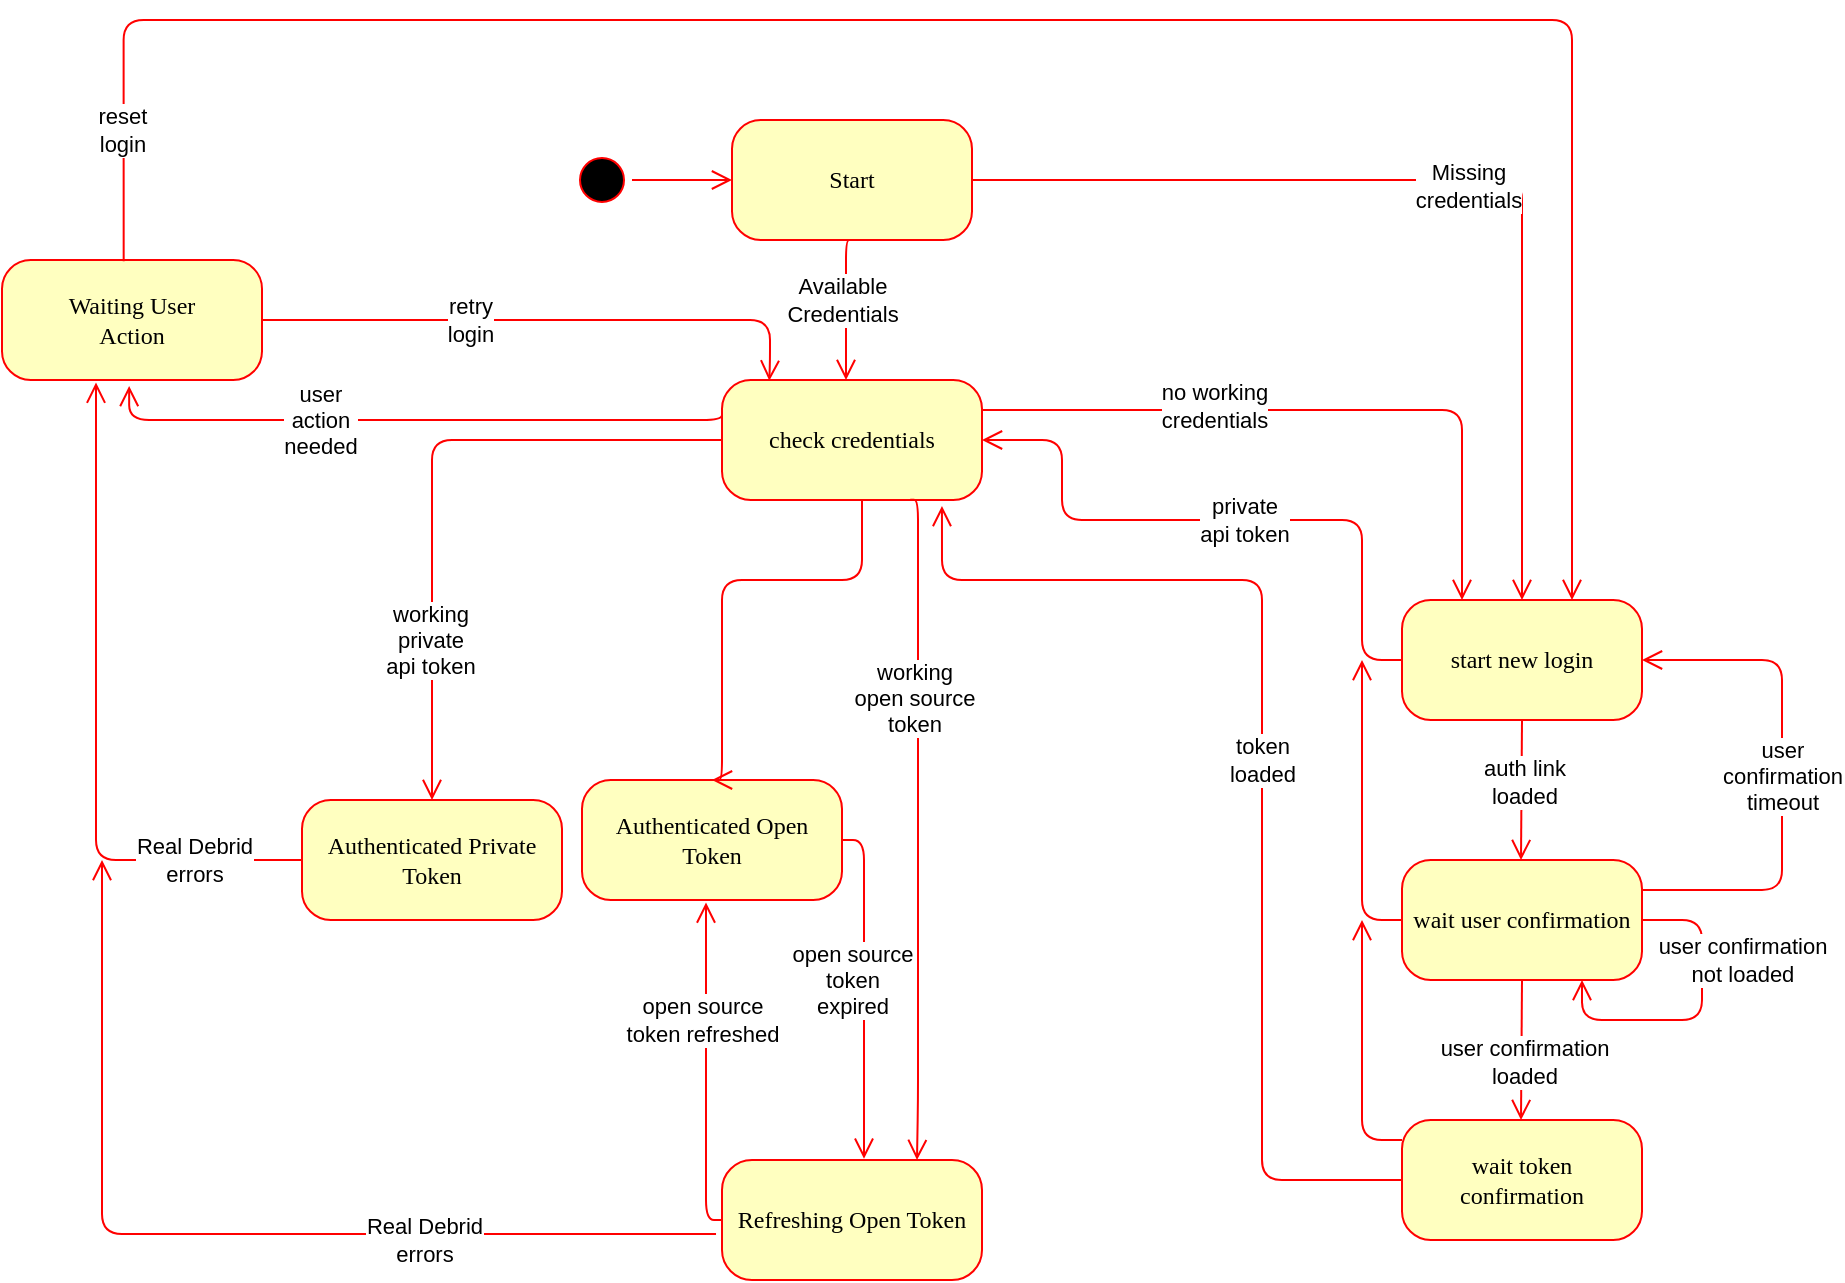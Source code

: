 <mxfile version="15.3.1" type="github">
  <diagram name="Page-1" id="58cdce13-f638-feb5-8d6f-7d28b1aa9fa0">
    <mxGraphModel dx="1021" dy="1112" grid="1" gridSize="10" guides="1" tooltips="1" connect="1" arrows="1" fold="1" page="1" pageScale="1" pageWidth="1100" pageHeight="850" background="none" math="0" shadow="0">
      <root>
        <mxCell id="0" />
        <mxCell id="1" parent="0" />
        <mxCell id="382b91b5511bd0f7-1" value="" style="ellipse;html=1;shape=startState;fillColor=#000000;strokeColor=#ff0000;rounded=1;shadow=0;comic=0;labelBackgroundColor=none;fontFamily=Verdana;fontSize=12;fontColor=#000000;align=center;direction=south;" parent="1" vertex="1">
          <mxGeometry x="385" y="105" width="30" height="30" as="geometry" />
        </mxCell>
        <mxCell id="382b91b5511bd0f7-5" value="Authenticated Open Token" style="rounded=1;whiteSpace=wrap;html=1;arcSize=24;fillColor=#ffffc0;strokeColor=#ff0000;shadow=0;comic=0;labelBackgroundColor=none;fontFamily=Verdana;fontSize=12;fontColor=#000000;align=center;" parent="1" vertex="1">
          <mxGeometry x="390" y="420" width="130" height="60" as="geometry" />
        </mxCell>
        <mxCell id="382b91b5511bd0f7-6" value="Start" style="rounded=1;whiteSpace=wrap;html=1;arcSize=24;fillColor=#ffffc0;strokeColor=#ff0000;shadow=0;comic=0;labelBackgroundColor=none;fontFamily=Verdana;fontSize=12;fontColor=#000000;align=center;" parent="1" vertex="1">
          <mxGeometry x="465" y="90" width="120" height="60" as="geometry" />
        </mxCell>
        <mxCell id="3cde6dad864a17aa-3" style="edgeStyle=orthogonalEdgeStyle;html=1;exitX=1;exitY=0.25;entryX=0.25;entryY=0;labelBackgroundColor=none;endArrow=open;endSize=8;strokeColor=#ff0000;fontFamily=Verdana;fontSize=12;align=left;" parent="1" source="382b91b5511bd0f7-7" target="382b91b5511bd0f7-9" edge="1">
          <mxGeometry relative="1" as="geometry" />
        </mxCell>
        <mxCell id="382b91b5511bd0f7-7" value="check credentials" style="rounded=1;whiteSpace=wrap;html=1;arcSize=24;fillColor=#ffffc0;strokeColor=#ff0000;shadow=0;comic=0;labelBackgroundColor=none;fontFamily=Verdana;fontSize=12;fontColor=#000000;align=center;" parent="1" vertex="1">
          <mxGeometry x="460" y="220" width="130" height="60" as="geometry" />
        </mxCell>
        <mxCell id="3cde6dad864a17aa-4" style="edgeStyle=orthogonalEdgeStyle;html=1;exitX=1;exitY=0.5;labelBackgroundColor=none;endArrow=open;endSize=8;strokeColor=#ff0000;fontFamily=Verdana;fontSize=12;align=left;exitDx=0;exitDy=0;entryX=0.5;entryY=0;entryDx=0;entryDy=0;" parent="1" source="382b91b5511bd0f7-6" target="382b91b5511bd0f7-9" edge="1">
          <mxGeometry relative="1" as="geometry">
            <Array as="points">
              <mxPoint x="860" y="120" />
            </Array>
            <mxPoint x="580" y="160" as="targetPoint" />
          </mxGeometry>
        </mxCell>
        <mxCell id="F9N_rp_ZScv7wXBiVBBy-1" value="Missing&lt;br&gt; credentials" style="edgeLabel;html=1;align=center;verticalAlign=middle;resizable=0;points=[];" parent="3cde6dad864a17aa-4" vertex="1" connectable="0">
          <mxGeometry x="0.021" y="-3" relative="1" as="geometry">
            <mxPoint as="offset" />
          </mxGeometry>
        </mxCell>
        <mxCell id="382b91b5511bd0f7-9" value="start new login" style="rounded=1;whiteSpace=wrap;html=1;arcSize=24;fillColor=#ffffc0;strokeColor=#ff0000;shadow=0;comic=0;labelBackgroundColor=none;fontFamily=Verdana;fontSize=12;fontColor=#000000;align=center;" parent="1" vertex="1">
          <mxGeometry x="800" y="330" width="120" height="60" as="geometry" />
        </mxCell>
        <mxCell id="2a3bc250acf0617d-9" style="edgeStyle=orthogonalEdgeStyle;html=1;labelBackgroundColor=none;endArrow=open;endSize=8;strokeColor=#ff0000;fontFamily=Verdana;fontSize=12;align=left;" parent="1" source="382b91b5511bd0f7-1" target="382b91b5511bd0f7-6" edge="1">
          <mxGeometry relative="1" as="geometry" />
        </mxCell>
        <mxCell id="2a3bc250acf0617d-10" style="edgeStyle=orthogonalEdgeStyle;html=1;labelBackgroundColor=none;endArrow=open;endSize=8;strokeColor=#ff0000;fontFamily=Verdana;fontSize=12;align=left;exitX=0.5;exitY=1;exitDx=0;exitDy=0;" parent="1" source="382b91b5511bd0f7-6" edge="1">
          <mxGeometry relative="1" as="geometry">
            <Array as="points">
              <mxPoint x="522" y="150" />
            </Array>
            <mxPoint x="522" y="220" as="targetPoint" />
          </mxGeometry>
        </mxCell>
        <mxCell id="F9N_rp_ZScv7wXBiVBBy-3" value="Available&lt;br&gt;Credentials" style="edgeLabel;html=1;align=center;verticalAlign=middle;resizable=0;points=[];" parent="1" vertex="1" connectable="0">
          <mxGeometry x="520" y="180" as="geometry" />
        </mxCell>
        <mxCell id="F9N_rp_ZScv7wXBiVBBy-4" value="&lt;div&gt;no working&lt;/div&gt;&lt;div&gt; credentials&lt;/div&gt;" style="edgeLabel;html=1;align=center;verticalAlign=middle;resizable=0;points=[];" parent="1" vertex="1" connectable="0">
          <mxGeometry x="720" y="240" as="geometry">
            <mxPoint x="-14" y="-7" as="offset" />
          </mxGeometry>
        </mxCell>
        <mxCell id="F9N_rp_ZScv7wXBiVBBy-12" value="Refreshing Open Token" style="rounded=1;whiteSpace=wrap;html=1;arcSize=25;fillColor=#ffffc0;strokeColor=#ff0000;shadow=0;comic=0;labelBackgroundColor=none;fontFamily=Verdana;fontSize=12;fontColor=#000000;align=center;" parent="1" vertex="1">
          <mxGeometry x="460" y="610" width="130" height="60" as="geometry" />
        </mxCell>
        <mxCell id="F9N_rp_ZScv7wXBiVBBy-16" style="edgeStyle=elbowEdgeStyle;html=1;labelBackgroundColor=none;endArrow=open;endSize=8;strokeColor=#ff0000;fontFamily=Verdana;fontSize=12;align=left;exitX=0;exitY=0.5;exitDx=0;exitDy=0;entryX=0.478;entryY=1.021;entryDx=0;entryDy=0;entryPerimeter=0;" parent="1" edge="1" target="382b91b5511bd0f7-5" source="F9N_rp_ZScv7wXBiVBBy-12">
          <mxGeometry relative="1" as="geometry">
            <mxPoint x="530" y="540" as="sourcePoint" />
            <mxPoint x="443" y="500" as="targetPoint" />
            <Array as="points">
              <mxPoint x="452" y="560" />
              <mxPoint x="640" y="520" />
              <mxPoint x="540" y="510" />
            </Array>
          </mxGeometry>
        </mxCell>
        <mxCell id="F9N_rp_ZScv7wXBiVBBy-18" style="edgeStyle=orthogonalEdgeStyle;html=1;labelBackgroundColor=none;endArrow=open;endSize=8;strokeColor=#ff0000;fontFamily=Verdana;fontSize=12;align=left;entryX=0.5;entryY=0;entryDx=0;entryDy=0;" parent="1" edge="1" target="382b91b5511bd0f7-5">
          <mxGeometry relative="1" as="geometry">
            <mxPoint x="530" y="280" as="sourcePoint" />
            <Array as="points">
              <mxPoint x="530" y="320" />
              <mxPoint x="460" y="320" />
              <mxPoint x="460" y="420" />
            </Array>
            <mxPoint x="530" y="420" as="targetPoint" />
          </mxGeometry>
        </mxCell>
        <mxCell id="F9N_rp_ZScv7wXBiVBBy-22" style="edgeStyle=orthogonalEdgeStyle;html=1;exitX=0;exitY=0.5;entryX=1;entryY=0.5;labelBackgroundColor=none;endArrow=open;endSize=8;strokeColor=#ff0000;fontFamily=Verdana;fontSize=12;align=left;exitDx=0;exitDy=0;entryDx=0;entryDy=0;" parent="1" source="382b91b5511bd0f7-9" target="382b91b5511bd0f7-7" edge="1">
          <mxGeometry relative="1" as="geometry">
            <mxPoint x="730" y="425" as="sourcePoint" />
            <mxPoint x="990" y="520" as="targetPoint" />
            <Array as="points">
              <mxPoint x="780" y="360" />
              <mxPoint x="780" y="290" />
              <mxPoint x="630" y="290" />
              <mxPoint x="630" y="250" />
            </Array>
          </mxGeometry>
        </mxCell>
        <mxCell id="F9N_rp_ZScv7wXBiVBBy-23" value="private&lt;br&gt;api token" style="edgeLabel;html=1;align=center;verticalAlign=middle;resizable=0;points=[];" parent="F9N_rp_ZScv7wXBiVBBy-22" vertex="1" connectable="0">
          <mxGeometry x="0.071" y="1" relative="1" as="geometry">
            <mxPoint x="22" y="-1" as="offset" />
          </mxGeometry>
        </mxCell>
        <mxCell id="F9N_rp_ZScv7wXBiVBBy-26" value="wait user confirmation" style="rounded=1;whiteSpace=wrap;html=1;arcSize=24;fillColor=#ffffc0;strokeColor=#ff0000;shadow=0;comic=0;labelBackgroundColor=none;fontFamily=Verdana;fontSize=12;fontColor=#000000;align=center;" parent="1" vertex="1">
          <mxGeometry x="800" y="460" width="120" height="60" as="geometry" />
        </mxCell>
        <mxCell id="F9N_rp_ZScv7wXBiVBBy-27" value="&lt;div&gt;wait token&lt;/div&gt;&lt;div&gt;confirmation&lt;br&gt;&lt;/div&gt;" style="rounded=1;whiteSpace=wrap;html=1;arcSize=24;fillColor=#ffffc0;strokeColor=#ff0000;shadow=0;comic=0;labelBackgroundColor=none;fontFamily=Verdana;fontSize=12;fontColor=#000000;align=center;" parent="1" vertex="1">
          <mxGeometry x="800" y="590" width="120" height="60" as="geometry" />
        </mxCell>
        <mxCell id="F9N_rp_ZScv7wXBiVBBy-28" style="edgeStyle=elbowEdgeStyle;html=1;labelBackgroundColor=none;endArrow=open;endSize=8;strokeColor=#ff0000;fontFamily=Verdana;fontSize=12;align=left;exitX=0.5;exitY=1;exitDx=0;exitDy=0;entryX=0.5;entryY=0;entryDx=0;entryDy=0;" parent="1" source="382b91b5511bd0f7-9" target="F9N_rp_ZScv7wXBiVBBy-26" edge="1">
          <mxGeometry relative="1" as="geometry">
            <mxPoint x="859.5" y="400" as="sourcePoint" />
            <mxPoint x="860" y="430" as="targetPoint" />
            <Array as="points">
              <mxPoint x="859.5" y="435" />
            </Array>
          </mxGeometry>
        </mxCell>
        <mxCell id="F9N_rp_ZScv7wXBiVBBy-29" value="&lt;div&gt;auth link&lt;/div&gt;&lt;div&gt;loaded&lt;/div&gt;" style="edgeLabel;html=1;align=center;verticalAlign=middle;resizable=0;points=[];" parent="F9N_rp_ZScv7wXBiVBBy-28" vertex="1" connectable="0">
          <mxGeometry x="-0.394" y="3" relative="1" as="geometry">
            <mxPoint x="-2" y="10" as="offset" />
          </mxGeometry>
        </mxCell>
        <mxCell id="F9N_rp_ZScv7wXBiVBBy-30" style="edgeStyle=orthogonalEdgeStyle;html=1;entryX=0.75;entryY=1;labelBackgroundColor=none;endArrow=open;endSize=8;strokeColor=#ff0000;fontFamily=Verdana;fontSize=12;align=left;exitX=1;exitY=0.5;exitDx=0;exitDy=0;entryDx=0;entryDy=0;" parent="1" source="F9N_rp_ZScv7wXBiVBBy-26" target="F9N_rp_ZScv7wXBiVBBy-26" edge="1">
          <mxGeometry relative="1" as="geometry">
            <mxPoint x="950" y="490" as="sourcePoint" />
            <Array as="points">
              <mxPoint x="950" y="490" />
              <mxPoint x="950" y="540" />
              <mxPoint x="890" y="540" />
            </Array>
            <mxPoint x="780" y="580" as="targetPoint" />
          </mxGeometry>
        </mxCell>
        <mxCell id="F9N_rp_ZScv7wXBiVBBy-31" style="edgeStyle=elbowEdgeStyle;html=1;labelBackgroundColor=none;endArrow=open;endSize=8;strokeColor=#ff0000;fontFamily=Verdana;fontSize=12;align=left;exitX=0.5;exitY=1;exitDx=0;exitDy=0;" parent="1" edge="1">
          <mxGeometry relative="1" as="geometry">
            <mxPoint x="860" y="520" as="sourcePoint" />
            <mxPoint x="860" y="590" as="targetPoint" />
            <Array as="points">
              <mxPoint x="859.5" y="565" />
            </Array>
          </mxGeometry>
        </mxCell>
        <mxCell id="F9N_rp_ZScv7wXBiVBBy-32" value="&lt;div&gt;user confirmation&lt;/div&gt;&lt;div&gt;loaded&lt;br&gt;&lt;/div&gt;" style="edgeLabel;html=1;align=center;verticalAlign=middle;resizable=0;points=[];" parent="F9N_rp_ZScv7wXBiVBBy-31" vertex="1" connectable="0">
          <mxGeometry x="-0.394" y="3" relative="1" as="geometry">
            <mxPoint x="-2" y="20" as="offset" />
          </mxGeometry>
        </mxCell>
        <mxCell id="F9N_rp_ZScv7wXBiVBBy-33" style="edgeStyle=orthogonalEdgeStyle;html=1;entryX=0.846;entryY=1.05;labelBackgroundColor=none;endArrow=open;endSize=8;strokeColor=#ff0000;fontFamily=Verdana;fontSize=12;align=left;exitX=0;exitY=0.5;exitDx=0;exitDy=0;entryDx=0;entryDy=0;entryPerimeter=0;" parent="1" source="F9N_rp_ZScv7wXBiVBBy-27" target="382b91b5511bd0f7-7" edge="1">
          <mxGeometry relative="1" as="geometry">
            <mxPoint x="770" y="610" as="sourcePoint" />
            <Array as="points">
              <mxPoint x="730" y="620" />
              <mxPoint x="730" y="320" />
              <mxPoint x="570" y="320" />
            </Array>
            <mxPoint x="590" y="450" as="targetPoint" />
          </mxGeometry>
        </mxCell>
        <mxCell id="F9N_rp_ZScv7wXBiVBBy-34" value="&lt;div&gt;token&lt;/div&gt;&lt;div&gt;loaded&lt;br&gt;&lt;/div&gt;" style="edgeLabel;html=1;align=center;verticalAlign=middle;resizable=0;points=[];" parent="F9N_rp_ZScv7wXBiVBBy-33" vertex="1" connectable="0">
          <mxGeometry x="0.043" y="-3" relative="1" as="geometry">
            <mxPoint x="-3" y="15" as="offset" />
          </mxGeometry>
        </mxCell>
        <mxCell id="F9N_rp_ZScv7wXBiVBBy-36" value="&lt;div&gt;open source&lt;/div&gt;&lt;div&gt;token refreshed&lt;br&gt;&lt;/div&gt;" style="edgeLabel;html=1;align=center;verticalAlign=middle;resizable=0;points=[];" parent="1" vertex="1" connectable="0">
          <mxGeometry x="450" y="540" as="geometry" />
        </mxCell>
        <mxCell id="F9N_rp_ZScv7wXBiVBBy-37" value="&lt;div&gt;user confirmation&lt;/div&gt;&lt;div&gt;not loaded&lt;br&gt;&lt;/div&gt;" style="edgeLabel;html=1;align=center;verticalAlign=middle;resizable=0;points=[];" parent="1" vertex="1" connectable="0">
          <mxGeometry x="970" y="510" as="geometry" />
        </mxCell>
        <mxCell id="F9N_rp_ZScv7wXBiVBBy-40" style="edgeStyle=elbowEdgeStyle;html=1;labelBackgroundColor=none;endArrow=open;endSize=8;strokeColor=#ff0000;fontFamily=Verdana;fontSize=12;align=left;exitX=1;exitY=0.5;exitDx=0;exitDy=0;entryX=0.543;entryY=-0.01;entryDx=0;entryDy=0;entryPerimeter=0;" parent="1" edge="1" target="F9N_rp_ZScv7wXBiVBBy-12" source="382b91b5511bd0f7-5">
          <mxGeometry relative="1" as="geometry">
            <mxPoint x="520" y="480" as="sourcePoint" />
            <mxPoint x="520" y="540" as="targetPoint" />
            <Array as="points">
              <mxPoint x="531" y="510" />
              <mxPoint x="520" y="510" />
            </Array>
          </mxGeometry>
        </mxCell>
        <mxCell id="F9N_rp_ZScv7wXBiVBBy-41" value="&lt;div&gt;open source&lt;/div&gt;&lt;div&gt;token &lt;br&gt;&lt;/div&gt;&lt;div&gt;expired&lt;br&gt;&lt;/div&gt;" style="edgeLabel;html=1;align=center;verticalAlign=middle;resizable=0;points=[];" parent="F9N_rp_ZScv7wXBiVBBy-40" vertex="1" connectable="0">
          <mxGeometry x="-0.367" y="-1" relative="1" as="geometry">
            <mxPoint x="-5" y="27" as="offset" />
          </mxGeometry>
        </mxCell>
        <mxCell id="F9N_rp_ZScv7wXBiVBBy-42" style="edgeStyle=elbowEdgeStyle;html=1;labelBackgroundColor=none;endArrow=open;endSize=8;strokeColor=#ff0000;fontFamily=Verdana;fontSize=12;align=left;exitX=0;exitY=0.5;exitDx=0;exitDy=0;" parent="1" source="F9N_rp_ZScv7wXBiVBBy-26" edge="1">
          <mxGeometry relative="1" as="geometry">
            <mxPoint x="780" y="490" as="sourcePoint" />
            <mxPoint x="780" y="360" as="targetPoint" />
            <Array as="points">
              <mxPoint x="780" y="350" />
              <mxPoint x="780" y="460" />
              <mxPoint x="790" y="460" />
            </Array>
          </mxGeometry>
        </mxCell>
        <mxCell id="F9N_rp_ZScv7wXBiVBBy-43" style="edgeStyle=elbowEdgeStyle;html=1;labelBackgroundColor=none;endArrow=open;endSize=8;strokeColor=#ff0000;fontFamily=Verdana;fontSize=12;align=left;exitX=0;exitY=0.5;exitDx=0;exitDy=0;" parent="1" edge="1">
          <mxGeometry relative="1" as="geometry">
            <mxPoint x="800" y="600" as="sourcePoint" />
            <mxPoint x="780" y="490" as="targetPoint" />
            <Array as="points">
              <mxPoint x="780" y="460" />
              <mxPoint x="780" y="570" />
              <mxPoint x="790" y="570" />
            </Array>
          </mxGeometry>
        </mxCell>
        <mxCell id="S2DreNZuNs3_jRe_7X1X-1" value="&lt;div&gt;Authenticated Private Token&lt;/div&gt;" style="rounded=1;whiteSpace=wrap;html=1;arcSize=24;fillColor=#ffffc0;strokeColor=#ff0000;shadow=0;comic=0;labelBackgroundColor=none;fontFamily=Verdana;fontSize=12;fontColor=#000000;align=center;" vertex="1" parent="1">
          <mxGeometry x="250" y="430" width="130" height="60" as="geometry" />
        </mxCell>
        <mxCell id="S2DreNZuNs3_jRe_7X1X-2" style="edgeStyle=orthogonalEdgeStyle;html=1;labelBackgroundColor=none;endArrow=open;endSize=8;strokeColor=#ff0000;fontFamily=Verdana;fontSize=12;align=left;entryX=0.5;entryY=0;entryDx=0;entryDy=0;" edge="1" parent="1" target="S2DreNZuNs3_jRe_7X1X-1">
          <mxGeometry relative="1" as="geometry">
            <mxPoint x="460" y="250" as="sourcePoint" />
            <Array as="points">
              <mxPoint x="315" y="250" />
            </Array>
            <mxPoint x="330" y="410" as="targetPoint" />
          </mxGeometry>
        </mxCell>
        <mxCell id="S2DreNZuNs3_jRe_7X1X-3" value="working&lt;br&gt;private&lt;br&gt;api token" style="edgeLabel;html=1;align=center;verticalAlign=middle;resizable=0;points=[];" vertex="1" connectable="0" parent="1">
          <mxGeometry x="330" y="350" as="geometry">
            <mxPoint x="-16" as="offset" />
          </mxGeometry>
        </mxCell>
        <mxCell id="S2DreNZuNs3_jRe_7X1X-4" style="edgeStyle=orthogonalEdgeStyle;html=1;labelBackgroundColor=none;endArrow=open;endSize=8;strokeColor=#ff0000;fontFamily=Verdana;fontSize=12;align=left;entryX=0.75;entryY=0;entryDx=0;entryDy=0;exitX=0.724;exitY=0.998;exitDx=0;exitDy=0;exitPerimeter=0;" edge="1" parent="1" source="382b91b5511bd0f7-7" target="F9N_rp_ZScv7wXBiVBBy-12">
          <mxGeometry relative="1" as="geometry">
            <mxPoint x="530" y="280" as="sourcePoint" />
            <Array as="points">
              <mxPoint x="558" y="280" />
              <mxPoint x="558" y="580" />
            </Array>
            <mxPoint x="400" y="580" as="targetPoint" />
          </mxGeometry>
        </mxCell>
        <mxCell id="S2DreNZuNs3_jRe_7X1X-8" value="&lt;div&gt;Waiting User&lt;/div&gt;&lt;div&gt;Action&lt;/div&gt;" style="rounded=1;whiteSpace=wrap;html=1;arcSize=24;fillColor=#ffffc0;strokeColor=#ff0000;shadow=0;comic=0;labelBackgroundColor=none;fontFamily=Verdana;fontSize=12;fontColor=#000000;align=center;" vertex="1" parent="1">
          <mxGeometry x="100" y="160" width="130" height="60" as="geometry" />
        </mxCell>
        <mxCell id="S2DreNZuNs3_jRe_7X1X-10" style="edgeStyle=orthogonalEdgeStyle;html=1;labelBackgroundColor=none;endArrow=open;endSize=8;strokeColor=#ff0000;fontFamily=Verdana;fontSize=12;align=left;entryX=0.489;entryY=1.05;entryDx=0;entryDy=0;exitX=0;exitY=0.25;exitDx=0;exitDy=0;entryPerimeter=0;" edge="1" parent="1" source="382b91b5511bd0f7-7" target="S2DreNZuNs3_jRe_7X1X-8">
          <mxGeometry relative="1" as="geometry">
            <mxPoint x="250" y="180" as="sourcePoint" />
            <mxPoint x="425" y="180" as="targetPoint" />
            <Array as="points">
              <mxPoint x="460" y="240" />
              <mxPoint x="164" y="240" />
            </Array>
          </mxGeometry>
        </mxCell>
        <mxCell id="S2DreNZuNs3_jRe_7X1X-11" value="&lt;div&gt;user &lt;br&gt;&lt;/div&gt;&lt;div&gt;action &lt;br&gt;&lt;/div&gt;&lt;div&gt;needed&lt;/div&gt;" style="edgeLabel;html=1;align=center;verticalAlign=middle;resizable=0;points=[];" vertex="1" connectable="0" parent="1">
          <mxGeometry x="275" y="240" as="geometry">
            <mxPoint x="-16" as="offset" />
          </mxGeometry>
        </mxCell>
        <mxCell id="S2DreNZuNs3_jRe_7X1X-12" style="edgeStyle=orthogonalEdgeStyle;html=1;labelBackgroundColor=none;endArrow=open;endSize=8;strokeColor=#ff0000;fontFamily=Verdana;fontSize=12;align=left;entryX=0.182;entryY=0.006;entryDx=0;entryDy=0;exitX=1;exitY=0.5;exitDx=0;exitDy=0;entryPerimeter=0;" edge="1" parent="1" source="S2DreNZuNs3_jRe_7X1X-8" target="382b91b5511bd0f7-7">
          <mxGeometry relative="1" as="geometry">
            <mxPoint x="380" y="180" as="sourcePoint" />
            <mxPoint x="126.79" y="120.0" as="targetPoint" />
            <Array as="points">
              <mxPoint x="484" y="190" />
              <mxPoint x="484" y="210" />
              <mxPoint x="484" y="210" />
            </Array>
          </mxGeometry>
        </mxCell>
        <mxCell id="S2DreNZuNs3_jRe_7X1X-13" value="&lt;div&gt;retry&lt;/div&gt;&lt;div&gt;login&lt;br&gt;&lt;/div&gt;" style="edgeLabel;html=1;align=center;verticalAlign=middle;resizable=0;points=[];" vertex="1" connectable="0" parent="1">
          <mxGeometry x="350" y="190" as="geometry">
            <mxPoint x="-16" as="offset" />
          </mxGeometry>
        </mxCell>
        <mxCell id="S2DreNZuNs3_jRe_7X1X-14" style="edgeStyle=orthogonalEdgeStyle;html=1;labelBackgroundColor=none;endArrow=open;endSize=8;strokeColor=#ff0000;fontFamily=Verdana;fontSize=12;align=left;entryX=0.5;entryY=0;entryDx=0;entryDy=0;exitX=0.468;exitY=0.011;exitDx=0;exitDy=0;exitPerimeter=0;" edge="1" parent="1" source="S2DreNZuNs3_jRe_7X1X-8">
          <mxGeometry relative="1" as="geometry">
            <Array as="points">
              <mxPoint x="161" y="40" />
              <mxPoint x="885" y="40" />
            </Array>
            <mxPoint x="885" y="330" as="targetPoint" />
            <mxPoint x="161" y="159" as="sourcePoint" />
          </mxGeometry>
        </mxCell>
        <mxCell id="S2DreNZuNs3_jRe_7X1X-15" value="&lt;div&gt;reset&lt;/div&gt;&lt;div&gt;login&lt;br&gt;&lt;/div&gt;" style="edgeLabel;html=1;align=center;verticalAlign=middle;resizable=0;points=[];" vertex="1" connectable="0" parent="S2DreNZuNs3_jRe_7X1X-14">
          <mxGeometry x="0.021" y="-3" relative="1" as="geometry">
            <mxPoint x="-460" y="52" as="offset" />
          </mxGeometry>
        </mxCell>
        <mxCell id="S2DreNZuNs3_jRe_7X1X-16" style="edgeStyle=orthogonalEdgeStyle;html=1;entryX=1;entryY=0.5;labelBackgroundColor=none;endArrow=open;endSize=8;strokeColor=#ff0000;fontFamily=Verdana;fontSize=12;align=left;exitX=1;exitY=0.25;exitDx=0;exitDy=0;entryDx=0;entryDy=0;" edge="1" parent="1" source="F9N_rp_ZScv7wXBiVBBy-26" target="382b91b5511bd0f7-9">
          <mxGeometry relative="1" as="geometry">
            <mxPoint x="960" y="400" as="sourcePoint" />
            <Array as="points">
              <mxPoint x="990" y="475" />
              <mxPoint x="990" y="360" />
            </Array>
            <mxPoint x="930" y="430" as="targetPoint" />
          </mxGeometry>
        </mxCell>
        <mxCell id="S2DreNZuNs3_jRe_7X1X-17" value="&lt;div&gt;user&lt;/div&gt;&lt;div&gt;confirmation&lt;/div&gt;&lt;div&gt;timeout&lt;br&gt;&lt;/div&gt;" style="edgeLabel;html=1;align=center;verticalAlign=middle;resizable=0;points=[];" vertex="1" connectable="0" parent="1">
          <mxGeometry x="1000.0" y="419.997" as="geometry">
            <mxPoint x="-10" y="-2" as="offset" />
          </mxGeometry>
        </mxCell>
        <mxCell id="S2DreNZuNs3_jRe_7X1X-19" style="edgeStyle=orthogonalEdgeStyle;html=1;labelBackgroundColor=none;endArrow=open;endSize=8;strokeColor=#ff0000;fontFamily=Verdana;fontSize=12;align=left;entryX=0.358;entryY=1.022;entryDx=0;entryDy=0;exitX=0;exitY=0.5;exitDx=0;exitDy=0;entryPerimeter=0;" edge="1" parent="1" source="S2DreNZuNs3_jRe_7X1X-1" target="S2DreNZuNs3_jRe_7X1X-8">
          <mxGeometry relative="1" as="geometry">
            <mxPoint x="250" y="500" as="sourcePoint" />
            <Array as="points">
              <mxPoint x="147" y="460" />
              <mxPoint x="147" y="221" />
            </Array>
            <mxPoint x="105" y="680" as="targetPoint" />
          </mxGeometry>
        </mxCell>
        <mxCell id="S2DreNZuNs3_jRe_7X1X-20" value="&lt;div&gt;Real Debrid&lt;/div&gt;&lt;div&gt;errors&lt;br&gt;&lt;/div&gt;" style="edgeLabel;html=1;align=center;verticalAlign=middle;resizable=0;points=[];" vertex="1" connectable="0" parent="1">
          <mxGeometry x="200" y="460" as="geometry">
            <mxPoint x="-4" as="offset" />
          </mxGeometry>
        </mxCell>
        <mxCell id="S2DreNZuNs3_jRe_7X1X-21" value="working &lt;br&gt;&lt;div&gt;open source&lt;/div&gt;&lt;div&gt;token&lt;br&gt;&lt;/div&gt;" style="edgeLabel;html=1;align=center;verticalAlign=middle;resizable=0;points=[];" vertex="1" connectable="0" parent="1">
          <mxGeometry x="560" y="430" as="geometry">
            <mxPoint x="-4" y="-51" as="offset" />
          </mxGeometry>
        </mxCell>
        <mxCell id="S2DreNZuNs3_jRe_7X1X-22" style="edgeStyle=orthogonalEdgeStyle;html=1;labelBackgroundColor=none;endArrow=open;endSize=8;strokeColor=#ff0000;fontFamily=Verdana;fontSize=12;align=left;exitX=-0.023;exitY=0.617;exitDx=0;exitDy=0;exitPerimeter=0;" edge="1" parent="1" source="F9N_rp_ZScv7wXBiVBBy-12">
          <mxGeometry relative="1" as="geometry">
            <mxPoint x="330" y="758.68" as="sourcePoint" />
            <Array as="points">
              <mxPoint x="150" y="647" />
            </Array>
            <mxPoint x="150" y="460" as="targetPoint" />
          </mxGeometry>
        </mxCell>
        <mxCell id="S2DreNZuNs3_jRe_7X1X-24" value="&lt;div&gt;Real Debrid&lt;/div&gt;&lt;div&gt;errors&lt;br&gt;&lt;/div&gt;" style="edgeLabel;html=1;align=center;verticalAlign=middle;resizable=0;points=[];" vertex="1" connectable="0" parent="1">
          <mxGeometry x="315" y="650" as="geometry">
            <mxPoint x="-4" as="offset" />
          </mxGeometry>
        </mxCell>
      </root>
    </mxGraphModel>
  </diagram>
</mxfile>
